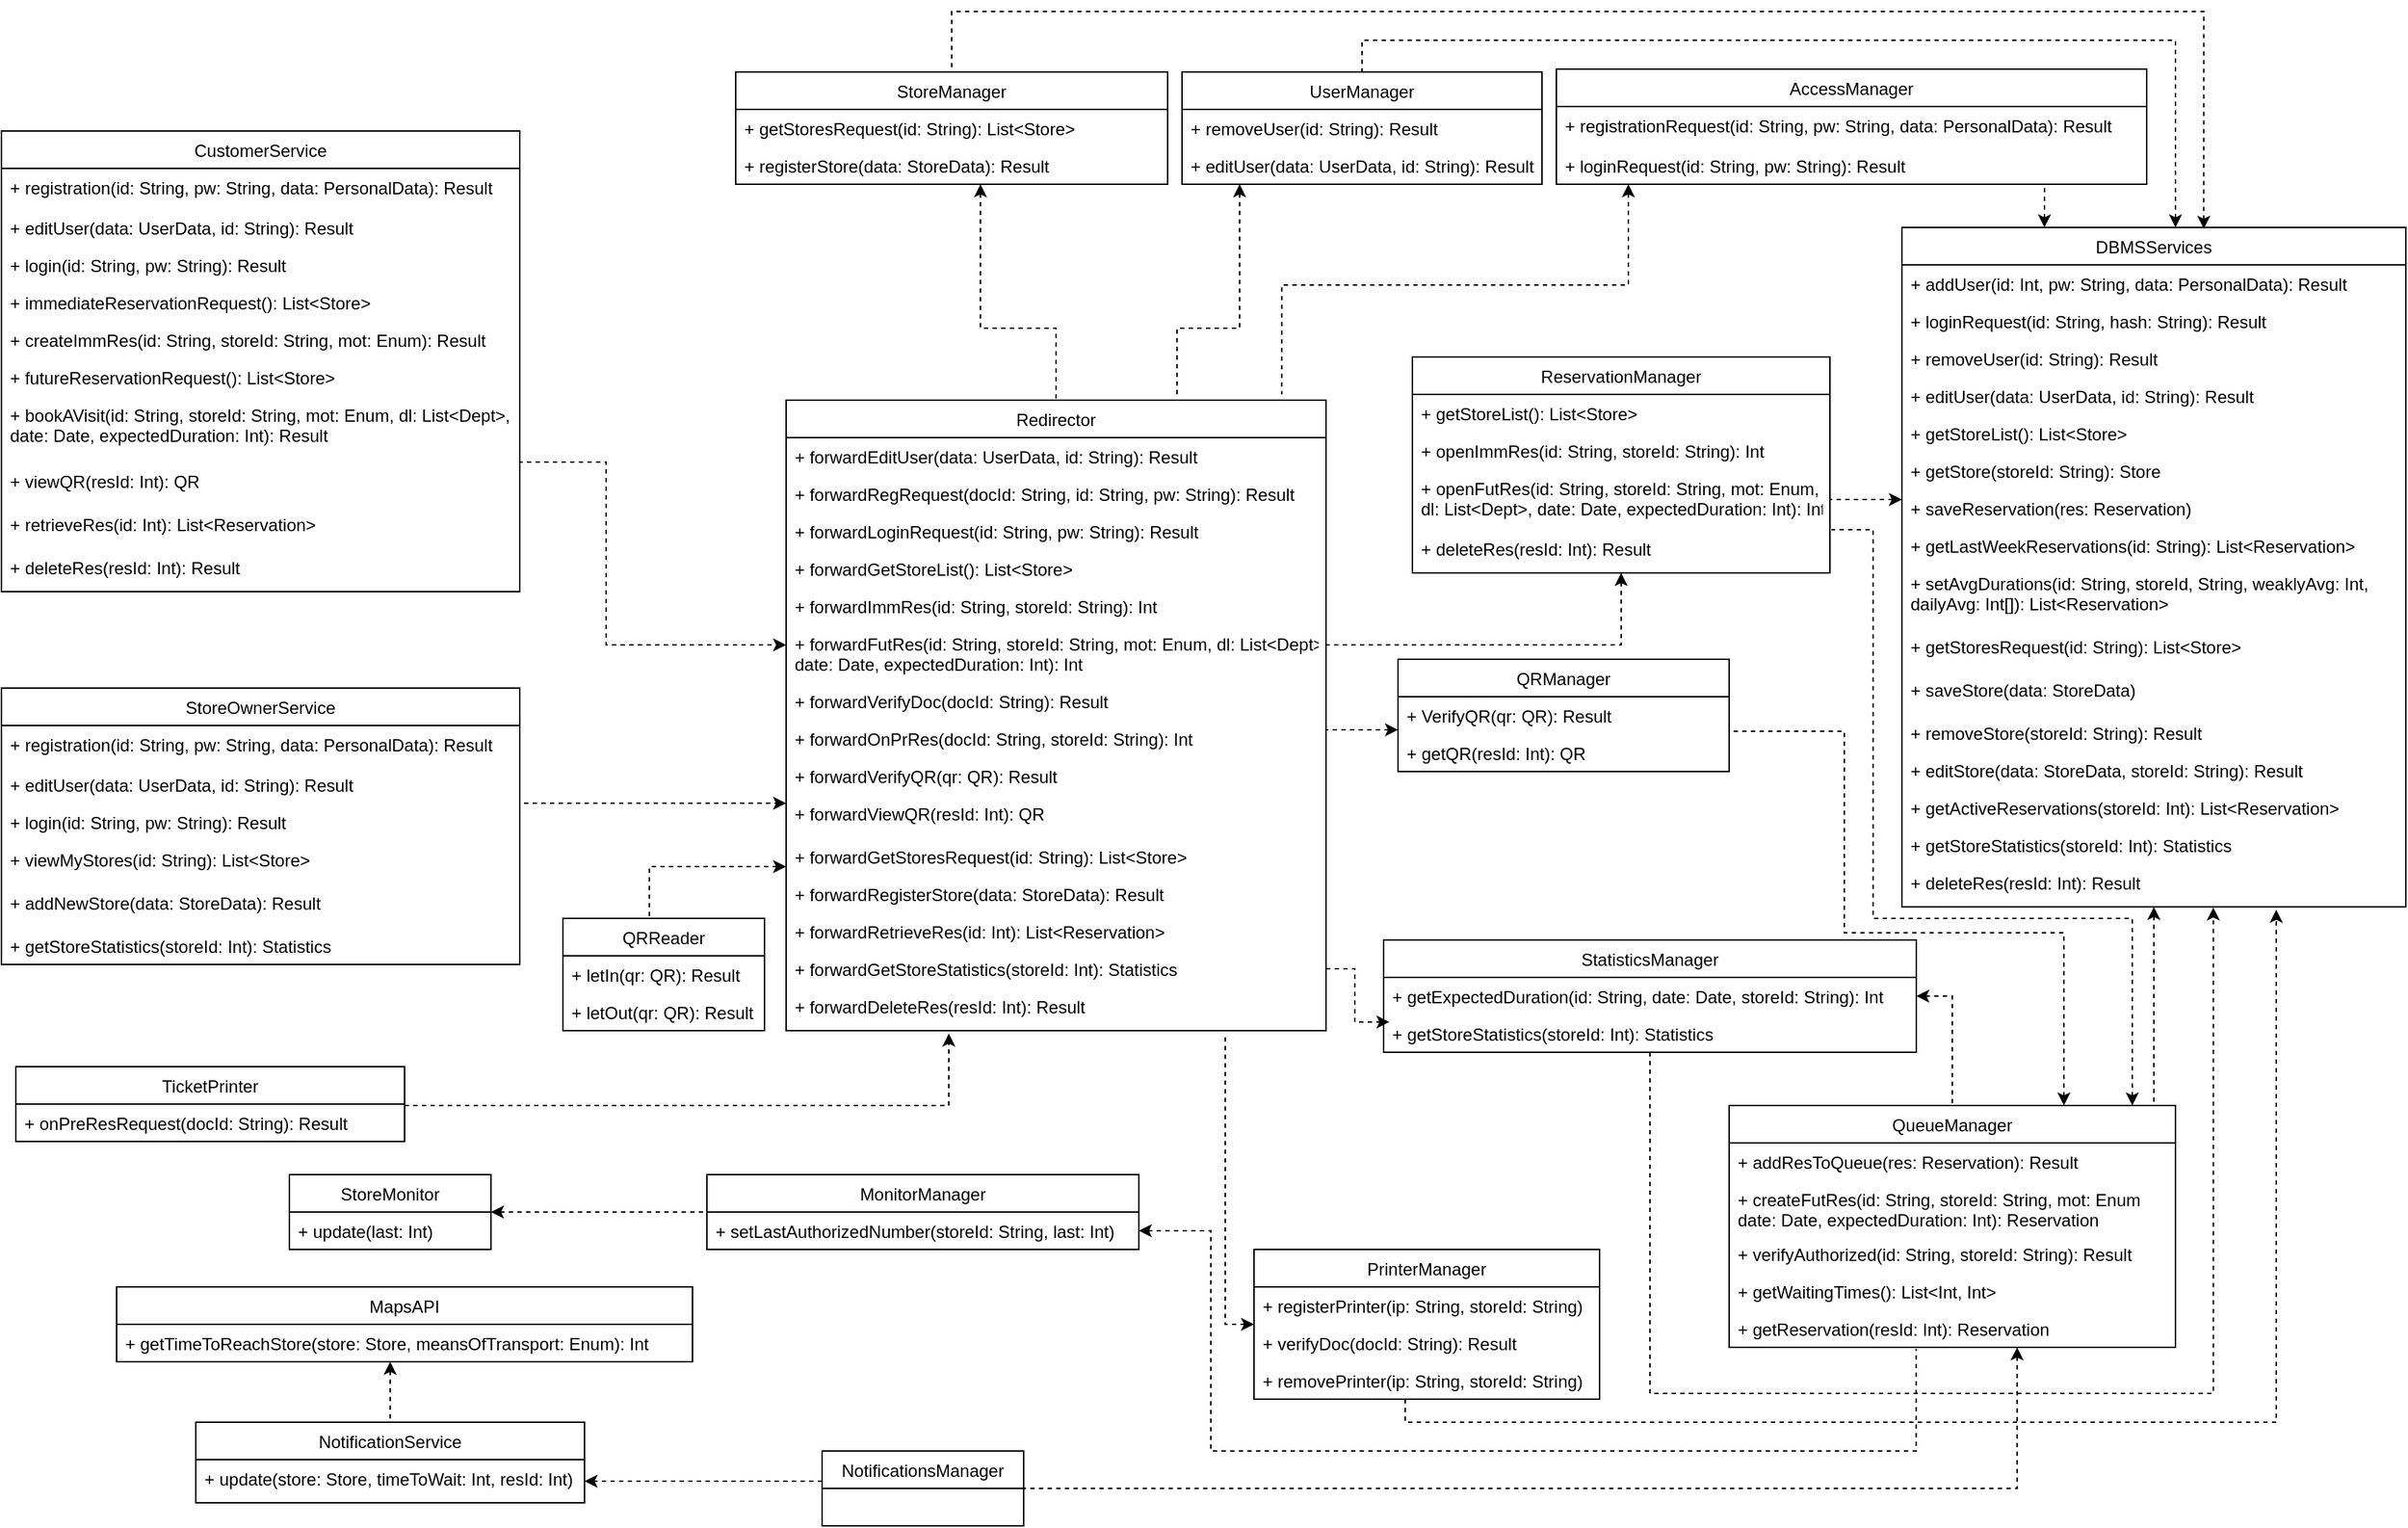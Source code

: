 <mxfile version="13.9.9" type="device"><diagram id="jmBErlQyBtcOZ00mmP0L" name="Page-1"><mxGraphModel dx="2222" dy="1262" grid="1" gridSize="10" guides="1" tooltips="0" connect="1" arrows="1" fold="1" page="0" pageScale="1" pageWidth="827" pageHeight="1169" math="0" shadow="0"><root><mxCell id="0"/><mxCell id="1" parent="0"/><mxCell id="Y27HgepDsVL-NkJx5lOK-87" style="edgeStyle=orthogonalEdgeStyle;rounded=0;orthogonalLoop=1;jettySize=auto;html=1;entryX=0.5;entryY=0;entryDx=0;entryDy=0;startArrow=classic;startFill=1;endArrow=none;endFill=0;dashed=1;" parent="1" source="CYR7RBJCTo5blNjhgCVV-2" target="CYR7RBJCTo5blNjhgCVV-14" edge="1"><mxGeometry relative="1" as="geometry"><Array as="points"><mxPoint x="-250" y="464"/></Array></mxGeometry></mxCell><mxCell id="kvRAIMTtSxqfMClaLQQf-8" style="edgeStyle=orthogonalEdgeStyle;rounded=0;orthogonalLoop=1;jettySize=auto;html=1;entryX=0.011;entryY=0.192;entryDx=0;entryDy=0;entryPerimeter=0;dashed=1;startArrow=none;startFill=0;endArrow=classic;endFill=1;exitX=1;exitY=0.5;exitDx=0;exitDy=0;" parent="1" source="Y27HgepDsVL-NkJx5lOK-25" target="CYR7RBJCTo5blNjhgCVV-37" edge="1"><mxGeometry relative="1" as="geometry"/></mxCell><mxCell id="CYR7RBJCTo5blNjhgCVV-2" value="Redirector" style="swimlane;fontStyle=0;childLayout=stackLayout;horizontal=1;startSize=26;fillColor=none;horizontalStack=0;resizeParent=1;resizeParentMax=0;resizeLast=0;collapsible=1;marginBottom=0;" parent="1" vertex="1"><mxGeometry x="-155" y="140" width="375" height="438" as="geometry"/></mxCell><mxCell id="kvRAIMTtSxqfMClaLQQf-10" value="+ forwardEditUser(data: UserData, id: String): Result" style="text;strokeColor=none;fillColor=none;align=left;verticalAlign=top;spacingLeft=4;spacingRight=4;overflow=hidden;rotatable=0;points=[[0,0.5],[1,0.5]];portConstraint=eastwest;" parent="CYR7RBJCTo5blNjhgCVV-2" vertex="1"><mxGeometry y="26" width="375" height="26" as="geometry"/></mxCell><mxCell id="CYR7RBJCTo5blNjhgCVV-3" value="+ forwardRegRequest(docId: String, id: String, pw: String): Result" style="text;strokeColor=none;fillColor=none;align=left;verticalAlign=top;spacingLeft=4;spacingRight=4;overflow=hidden;rotatable=0;points=[[0,0.5],[1,0.5]];portConstraint=eastwest;" parent="CYR7RBJCTo5blNjhgCVV-2" vertex="1"><mxGeometry y="52" width="375" height="26" as="geometry"/></mxCell><mxCell id="CYR7RBJCTo5blNjhgCVV-4" value="+ forwardLoginRequest(id: String, pw: String): Result" style="text;strokeColor=none;fillColor=none;align=left;verticalAlign=top;spacingLeft=4;spacingRight=4;overflow=hidden;rotatable=0;points=[[0,0.5],[1,0.5]];portConstraint=eastwest;" parent="CYR7RBJCTo5blNjhgCVV-2" vertex="1"><mxGeometry y="78" width="375" height="26" as="geometry"/></mxCell><mxCell id="CYR7RBJCTo5blNjhgCVV-5" value="+ forwardGetStoreList(): List&lt;Store&gt;" style="text;strokeColor=none;fillColor=none;align=left;verticalAlign=top;spacingLeft=4;spacingRight=4;overflow=hidden;rotatable=0;points=[[0,0.5],[1,0.5]];portConstraint=eastwest;" parent="CYR7RBJCTo5blNjhgCVV-2" vertex="1"><mxGeometry y="104" width="375" height="26" as="geometry"/></mxCell><mxCell id="CYR7RBJCTo5blNjhgCVV-72" value="+ forwardImmRes(id: String, storeId: String): Int" style="text;strokeColor=none;fillColor=none;align=left;verticalAlign=top;spacingLeft=4;spacingRight=4;overflow=hidden;rotatable=0;points=[[0,0.5],[1,0.5]];portConstraint=eastwest;" parent="CYR7RBJCTo5blNjhgCVV-2" vertex="1"><mxGeometry y="130" width="375" height="26" as="geometry"/></mxCell><mxCell id="CYR7RBJCTo5blNjhgCVV-73" value="+ forwardFutRes(id: String, storeId: String, mot: Enum, dl: List&lt;Dept&gt;,&#10;date: Date, expectedDuration: Int): Int" style="text;strokeColor=none;fillColor=none;align=left;verticalAlign=top;spacingLeft=4;spacingRight=4;overflow=hidden;rotatable=0;points=[[0,0.5],[1,0.5]];portConstraint=eastwest;" parent="CYR7RBJCTo5blNjhgCVV-2" vertex="1"><mxGeometry y="156" width="375" height="40" as="geometry"/></mxCell><mxCell id="CYR7RBJCTo5blNjhgCVV-74" value="+ forwardVerifyDoc(docId: String): Result" style="text;strokeColor=none;fillColor=none;align=left;verticalAlign=top;spacingLeft=4;spacingRight=4;overflow=hidden;rotatable=0;points=[[0,0.5],[1,0.5]];portConstraint=eastwest;" parent="CYR7RBJCTo5blNjhgCVV-2" vertex="1"><mxGeometry y="196" width="375" height="26" as="geometry"/></mxCell><mxCell id="CYR7RBJCTo5blNjhgCVV-81" value="+ forwardOnPrRes(docId: String, storeId: String): Int" style="text;strokeColor=none;fillColor=none;align=left;verticalAlign=top;spacingLeft=4;spacingRight=4;overflow=hidden;rotatable=0;points=[[0,0.5],[1,0.5]];portConstraint=eastwest;" parent="CYR7RBJCTo5blNjhgCVV-2" vertex="1"><mxGeometry y="222" width="375" height="26" as="geometry"/></mxCell><mxCell id="CYR7RBJCTo5blNjhgCVV-80" value="+ forwardVerifyQR(qr: QR): Result" style="text;strokeColor=none;fillColor=none;align=left;verticalAlign=top;spacingLeft=4;spacingRight=4;overflow=hidden;rotatable=0;points=[[0,0.5],[1,0.5]];portConstraint=eastwest;" parent="CYR7RBJCTo5blNjhgCVV-2" vertex="1"><mxGeometry y="248" width="375" height="26" as="geometry"/></mxCell><mxCell id="Y27HgepDsVL-NkJx5lOK-13" value="+ forwardViewQR(resId: Int): QR" style="text;strokeColor=none;fillColor=none;align=left;verticalAlign=top;spacingLeft=4;spacingRight=4;overflow=hidden;rotatable=0;points=[[0,0.5],[1,0.5]];portConstraint=eastwest;" parent="CYR7RBJCTo5blNjhgCVV-2" vertex="1"><mxGeometry y="274" width="375" height="30" as="geometry"/></mxCell><mxCell id="CYR7RBJCTo5blNjhgCVV-79" value="+ forwardGetStoresRequest(id: String): List&lt;Store&gt;" style="text;strokeColor=none;fillColor=none;align=left;verticalAlign=top;spacingLeft=4;spacingRight=4;overflow=hidden;rotatable=0;points=[[0,0.5],[1,0.5]];portConstraint=eastwest;" parent="CYR7RBJCTo5blNjhgCVV-2" vertex="1"><mxGeometry y="304" width="375" height="26" as="geometry"/></mxCell><mxCell id="CYR7RBJCTo5blNjhgCVV-78" value="+ forwardRegisterStore(data: StoreData): Result" style="text;strokeColor=none;fillColor=none;align=left;verticalAlign=top;spacingLeft=4;spacingRight=4;overflow=hidden;rotatable=0;points=[[0,0.5],[1,0.5]];portConstraint=eastwest;" parent="CYR7RBJCTo5blNjhgCVV-2" vertex="1"><mxGeometry y="330" width="375" height="26" as="geometry"/></mxCell><mxCell id="CYR7RBJCTo5blNjhgCVV-76" value="+ forwardRetrieveRes(id: Int): List&lt;Reservation&gt;" style="text;strokeColor=none;fillColor=none;align=left;verticalAlign=top;spacingLeft=4;spacingRight=4;overflow=hidden;rotatable=0;points=[[0,0.5],[1,0.5]];portConstraint=eastwest;" parent="CYR7RBJCTo5blNjhgCVV-2" vertex="1"><mxGeometry y="356" width="375" height="26" as="geometry"/></mxCell><mxCell id="Y27HgepDsVL-NkJx5lOK-25" value="+ forwardGetStoreStatistics(storeId: Int): Statistics" style="text;strokeColor=none;fillColor=none;align=left;verticalAlign=top;spacingLeft=4;spacingRight=4;overflow=hidden;rotatable=0;points=[[0,0.5],[1,0.5]];portConstraint=eastwest;" parent="CYR7RBJCTo5blNjhgCVV-2" vertex="1"><mxGeometry y="382" width="375" height="26" as="geometry"/></mxCell><mxCell id="kvRAIMTtSxqfMClaLQQf-12" value="+ forwardDeleteRes(resId: Int): Result" style="text;strokeColor=none;fillColor=none;align=left;verticalAlign=top;spacingLeft=4;spacingRight=4;overflow=hidden;rotatable=0;points=[[0,0.5],[1,0.5]];portConstraint=eastwest;" parent="CYR7RBJCTo5blNjhgCVV-2" vertex="1"><mxGeometry y="408" width="375" height="30" as="geometry"/></mxCell><mxCell id="CYR7RBJCTo5blNjhgCVV-71" style="edgeStyle=orthogonalEdgeStyle;rounded=0;orthogonalLoop=1;jettySize=auto;html=1;dashed=1;" parent="1" edge="1"><mxGeometry relative="1" as="geometry"><mxPoint x="-340" y="423" as="sourcePoint"/><mxPoint x="-155" y="420" as="targetPoint"/><Array as="points"><mxPoint x="-340" y="420"/><mxPoint x="-155" y="420"/></Array></mxGeometry></mxCell><mxCell id="CYR7RBJCTo5blNjhgCVV-14" value="QRReader" style="swimlane;fontStyle=0;childLayout=stackLayout;horizontal=1;startSize=26;fillColor=none;horizontalStack=0;resizeParent=1;resizeParentMax=0;resizeLast=0;collapsible=1;marginBottom=0;" parent="1" vertex="1"><mxGeometry x="-310" y="500" width="140" height="78" as="geometry"/></mxCell><mxCell id="CYR7RBJCTo5blNjhgCVV-15" value="+ letIn(qr: QR): Result" style="text;strokeColor=none;fillColor=none;align=left;verticalAlign=top;spacingLeft=4;spacingRight=4;overflow=hidden;rotatable=0;points=[[0,0.5],[1,0.5]];portConstraint=eastwest;" parent="CYR7RBJCTo5blNjhgCVV-14" vertex="1"><mxGeometry y="26" width="140" height="26" as="geometry"/></mxCell><mxCell id="CYR7RBJCTo5blNjhgCVV-111" value="+ letOut(qr: QR): Result" style="text;strokeColor=none;fillColor=none;align=left;verticalAlign=top;spacingLeft=4;spacingRight=4;overflow=hidden;rotatable=0;points=[[0,0.5],[1,0.5]];portConstraint=eastwest;" parent="CYR7RBJCTo5blNjhgCVV-14" vertex="1"><mxGeometry y="52" width="140" height="26" as="geometry"/></mxCell><mxCell id="CYR7RBJCTo5blNjhgCVV-18" value="TicketPrinter" style="swimlane;fontStyle=0;childLayout=stackLayout;horizontal=1;startSize=26;fillColor=none;horizontalStack=0;resizeParent=1;resizeParentMax=0;resizeLast=0;collapsible=1;marginBottom=0;" parent="1" vertex="1"><mxGeometry x="-690" y="603" width="270" height="52" as="geometry"/></mxCell><mxCell id="CYR7RBJCTo5blNjhgCVV-19" value="+ onPreResRequest(docId: String): Result" style="text;strokeColor=none;fillColor=none;align=left;verticalAlign=top;spacingLeft=4;spacingRight=4;overflow=hidden;rotatable=0;points=[[0,0.5],[1,0.5]];portConstraint=eastwest;" parent="CYR7RBJCTo5blNjhgCVV-18" vertex="1"><mxGeometry y="26" width="270" height="26" as="geometry"/></mxCell><mxCell id="CYR7RBJCTo5blNjhgCVV-22" value="StoreMonitor" style="swimlane;fontStyle=0;childLayout=stackLayout;horizontal=1;startSize=26;fillColor=none;horizontalStack=0;resizeParent=1;resizeParentMax=0;resizeLast=0;collapsible=1;marginBottom=0;" parent="1" vertex="1"><mxGeometry x="-500" y="678" width="140" height="52" as="geometry"/></mxCell><mxCell id="Y27HgepDsVL-NkJx5lOK-2" value="+ update(last: Int)" style="text;strokeColor=none;fillColor=none;align=left;verticalAlign=top;spacingLeft=4;spacingRight=4;overflow=hidden;rotatable=0;points=[[0,0.5],[1,0.5]];portConstraint=eastwest;" parent="CYR7RBJCTo5blNjhgCVV-22" vertex="1"><mxGeometry y="26" width="140" height="26" as="geometry"/></mxCell><mxCell id="CYR7RBJCTo5blNjhgCVV-123" style="edgeStyle=orthogonalEdgeStyle;rounded=0;orthogonalLoop=1;jettySize=auto;html=1;entryX=0.5;entryY=0;entryDx=0;entryDy=0;startArrow=classic;startFill=1;endArrow=none;endFill=0;dashed=1;" parent="1" source="CYR7RBJCTo5blNjhgCVV-27" target="CYR7RBJCTo5blNjhgCVV-2" edge="1"><mxGeometry relative="1" as="geometry"><Array as="points"><mxPoint x="-20" y="90"/><mxPoint x="33" y="90"/></Array></mxGeometry></mxCell><mxCell id="CYR7RBJCTo5blNjhgCVV-27" value="StoreManager" style="swimlane;fontStyle=0;childLayout=stackLayout;horizontal=1;startSize=26;fillColor=none;horizontalStack=0;resizeParent=1;resizeParentMax=0;resizeLast=0;collapsible=1;marginBottom=0;" parent="1" vertex="1"><mxGeometry x="-190" y="-88" width="300" height="78" as="geometry"/></mxCell><mxCell id="CYR7RBJCTo5blNjhgCVV-28" value="+ getStoresRequest(id: String): List&lt;Store&gt;" style="text;strokeColor=none;fillColor=none;align=left;verticalAlign=top;spacingLeft=4;spacingRight=4;overflow=hidden;rotatable=0;points=[[0,0.5],[1,0.5]];portConstraint=eastwest;" parent="CYR7RBJCTo5blNjhgCVV-27" vertex="1"><mxGeometry y="26" width="300" height="26" as="geometry"/></mxCell><mxCell id="CYR7RBJCTo5blNjhgCVV-29" value="+ registerStore(data: StoreData): Result" style="text;strokeColor=none;fillColor=none;align=left;verticalAlign=top;spacingLeft=4;spacingRight=4;overflow=hidden;rotatable=0;points=[[0,0.5],[1,0.5]];portConstraint=eastwest;" parent="CYR7RBJCTo5blNjhgCVV-27" vertex="1"><mxGeometry y="52" width="300" height="26" as="geometry"/></mxCell><mxCell id="CYR7RBJCTo5blNjhgCVV-124" style="edgeStyle=orthogonalEdgeStyle;rounded=0;orthogonalLoop=1;jettySize=auto;html=1;startArrow=classic;startFill=1;endArrow=none;endFill=0;dashed=1;" parent="1" source="CYR7RBJCTo5blNjhgCVV-31" edge="1"><mxGeometry relative="1" as="geometry"><mxPoint x="220" y="310" as="targetPoint"/><Array as="points"><mxPoint x="260" y="310"/><mxPoint x="220" y="310"/></Array></mxGeometry></mxCell><mxCell id="CYR7RBJCTo5blNjhgCVV-31" value="ReservationManager" style="swimlane;fontStyle=0;childLayout=stackLayout;horizontal=1;startSize=26;fillColor=none;horizontalStack=0;resizeParent=1;resizeParentMax=0;resizeLast=0;collapsible=1;marginBottom=0;" parent="1" vertex="1"><mxGeometry x="280" y="110" width="290" height="150" as="geometry"/></mxCell><mxCell id="CYR7RBJCTo5blNjhgCVV-32" value="+ getStoreList(): List&lt;Store&gt;" style="text;strokeColor=none;fillColor=none;align=left;verticalAlign=top;spacingLeft=4;spacingRight=4;overflow=hidden;rotatable=0;points=[[0,0.5],[1,0.5]];portConstraint=eastwest;" parent="CYR7RBJCTo5blNjhgCVV-31" vertex="1"><mxGeometry y="26" width="290" height="26" as="geometry"/></mxCell><mxCell id="CYR7RBJCTo5blNjhgCVV-33" value="+ openImmRes(id: String, storeId: String): Int" style="text;strokeColor=none;fillColor=none;align=left;verticalAlign=top;spacingLeft=4;spacingRight=4;overflow=hidden;rotatable=0;points=[[0,0.5],[1,0.5]];portConstraint=eastwest;" parent="CYR7RBJCTo5blNjhgCVV-31" vertex="1"><mxGeometry y="52" width="290" height="26" as="geometry"/></mxCell><mxCell id="CYR7RBJCTo5blNjhgCVV-34" value="+ openFutRes(id: String, storeId: String, mot: Enum,&#10;dl: List&lt;Dept&gt;, date: Date, expectedDuration: Int): Int" style="text;strokeColor=none;fillColor=none;align=left;verticalAlign=top;spacingLeft=4;spacingRight=4;overflow=hidden;rotatable=0;points=[[0,0.5],[1,0.5]];portConstraint=eastwest;" parent="CYR7RBJCTo5blNjhgCVV-31" vertex="1"><mxGeometry y="78" width="290" height="42" as="geometry"/></mxCell><mxCell id="kvRAIMTtSxqfMClaLQQf-13" value="+ deleteRes(resId: Int): Result" style="text;strokeColor=none;fillColor=none;align=left;verticalAlign=top;spacingLeft=4;spacingRight=4;overflow=hidden;rotatable=0;points=[[0,0.5],[1,0.5]];portConstraint=eastwest;" parent="CYR7RBJCTo5blNjhgCVV-31" vertex="1"><mxGeometry y="120" width="290" height="30" as="geometry"/></mxCell><mxCell id="CYR7RBJCTo5blNjhgCVV-137" style="edgeStyle=orthogonalEdgeStyle;rounded=0;orthogonalLoop=1;jettySize=auto;html=1;entryX=0.5;entryY=0;entryDx=0;entryDy=0;startArrow=classic;startFill=1;endArrow=none;endFill=0;dashed=1;" parent="1" source="CYR7RBJCTo5blNjhgCVV-35" target="CYR7RBJCTo5blNjhgCVV-39" edge="1"><mxGeometry relative="1" as="geometry"><Array as="points"><mxPoint x="655" y="554"/></Array></mxGeometry></mxCell><mxCell id="kvRAIMTtSxqfMClaLQQf-15" style="edgeStyle=orthogonalEdgeStyle;rounded=0;orthogonalLoop=1;jettySize=auto;html=1;entryX=0.618;entryY=1.014;entryDx=0;entryDy=0;entryPerimeter=0;dashed=1;startArrow=none;startFill=0;endArrow=classic;endFill=1;" parent="1" source="CYR7RBJCTo5blNjhgCVV-35" target="kvRAIMTtSxqfMClaLQQf-14" edge="1"><mxGeometry relative="1" as="geometry"><Array as="points"><mxPoint x="445" y="830"/><mxPoint x="836" y="830"/></Array></mxGeometry></mxCell><mxCell id="CYR7RBJCTo5blNjhgCVV-35" value="StatisticsManager" style="swimlane;fontStyle=0;childLayout=stackLayout;horizontal=1;startSize=26;fillColor=none;horizontalStack=0;resizeParent=1;resizeParentMax=0;resizeLast=0;collapsible=1;marginBottom=0;" parent="1" vertex="1"><mxGeometry x="260" y="515" width="370" height="78" as="geometry"/></mxCell><mxCell id="CYR7RBJCTo5blNjhgCVV-36" value="+ getExpectedDuration(id: String, date: Date, storeId: String): Int" style="text;strokeColor=none;fillColor=none;align=left;verticalAlign=top;spacingLeft=4;spacingRight=4;overflow=hidden;rotatable=0;points=[[0,0.5],[1,0.5]];portConstraint=eastwest;" parent="CYR7RBJCTo5blNjhgCVV-35" vertex="1"><mxGeometry y="26" width="370" height="26" as="geometry"/></mxCell><mxCell id="CYR7RBJCTo5blNjhgCVV-37" value="+ getStoreStatistics(storeId: Int): Statistics" style="text;strokeColor=none;fillColor=none;align=left;verticalAlign=top;spacingLeft=4;spacingRight=4;overflow=hidden;rotatable=0;points=[[0,0.5],[1,0.5]];portConstraint=eastwest;" parent="CYR7RBJCTo5blNjhgCVV-35" vertex="1"><mxGeometry y="52" width="370" height="26" as="geometry"/></mxCell><mxCell id="CYR7RBJCTo5blNjhgCVV-135" style="edgeStyle=orthogonalEdgeStyle;rounded=0;orthogonalLoop=1;jettySize=auto;html=1;startArrow=classic;startFill=1;endArrow=none;endFill=0;dashed=1;" parent="1" source="CYR7RBJCTo5blNjhgCVV-39" edge="1"><mxGeometry relative="1" as="geometry"><Array as="points"><mxPoint x="780" y="500"/><mxPoint x="600" y="500"/><mxPoint x="600" y="230"/></Array><mxPoint x="571" y="230" as="targetPoint"/></mxGeometry></mxCell><mxCell id="CYR7RBJCTo5blNjhgCVV-136" style="edgeStyle=orthogonalEdgeStyle;rounded=0;orthogonalLoop=1;jettySize=auto;html=1;entryX=1;entryY=0.5;entryDx=0;entryDy=0;startArrow=classic;startFill=1;endArrow=none;endFill=0;exitX=0.75;exitY=0;exitDx=0;exitDy=0;dashed=1;" parent="1" source="CYR7RBJCTo5blNjhgCVV-39" target="CYR7RBJCTo5blNjhgCVV-57" edge="1"><mxGeometry relative="1" as="geometry"><Array as="points"><mxPoint x="733" y="510"/><mxPoint x="580" y="510"/><mxPoint x="580" y="370"/><mxPoint x="500" y="370"/></Array></mxGeometry></mxCell><mxCell id="Y27HgepDsVL-NkJx5lOK-3" style="edgeStyle=orthogonalEdgeStyle;rounded=0;orthogonalLoop=1;jettySize=auto;html=1;startArrow=classic;startFill=1;endArrow=none;endFill=0;entryX=1;entryY=0.5;entryDx=0;entryDy=0;dashed=1;" parent="1" source="CYR7RBJCTo5blNjhgCVV-39" target="CYR7RBJCTo5blNjhgCVV-43" edge="1"><mxGeometry relative="1" as="geometry"><mxPoint x="15" y="812" as="targetPoint"/><Array as="points"><mxPoint x="700" y="896"/></Array></mxGeometry></mxCell><mxCell id="tagyJ8WfQsW6rDUkR9Oy-2" style="edgeStyle=orthogonalEdgeStyle;rounded=0;orthogonalLoop=1;jettySize=auto;html=1;entryX=1;entryY=0.5;entryDx=0;entryDy=0;dashed=1;" parent="1" source="CYR7RBJCTo5blNjhgCVV-43" target="Y27HgepDsVL-NkJx5lOK-47" edge="1"><mxGeometry relative="1" as="geometry"><Array as="points"><mxPoint x="-170" y="891"/><mxPoint x="-170" y="891"/></Array></mxGeometry></mxCell><mxCell id="CYR7RBJCTo5blNjhgCVV-43" value="NotificationsManager" style="swimlane;fontStyle=0;childLayout=stackLayout;horizontal=1;startSize=26;fillColor=none;horizontalStack=0;resizeParent=1;resizeParentMax=0;resizeLast=0;collapsible=1;marginBottom=0;" parent="1" vertex="1"><mxGeometry x="-130" y="870" width="140" height="52" as="geometry"/></mxCell><mxCell id="CYR7RBJCTo5blNjhgCVV-128" style="edgeStyle=orthogonalEdgeStyle;rounded=0;orthogonalLoop=1;jettySize=auto;html=1;startArrow=classic;startFill=1;endArrow=none;endFill=0;dashed=1;" parent="1" source="CYR7RBJCTo5blNjhgCVV-47" edge="1"><mxGeometry relative="1" as="geometry"><mxPoint x="150" y="580" as="targetPoint"/></mxGeometry></mxCell><mxCell id="CYR7RBJCTo5blNjhgCVV-148" style="edgeStyle=orthogonalEdgeStyle;rounded=0;orthogonalLoop=1;jettySize=auto;html=1;startArrow=classic;startFill=1;endArrow=none;endFill=0;exitX=1;exitY=0.5;exitDx=0;exitDy=0;entryX=0.419;entryY=1.038;entryDx=0;entryDy=0;entryPerimeter=0;dashed=1;" parent="1" source="CYR7RBJCTo5blNjhgCVV-52" target="Y27HgepDsVL-NkJx5lOK-20" edge="1"><mxGeometry relative="1" as="geometry"><Array as="points"><mxPoint x="140" y="717"/><mxPoint x="140" y="870"/><mxPoint x="630" y="870"/></Array><mxPoint x="120" y="805" as="sourcePoint"/><mxPoint x="796" y="640" as="targetPoint"/></mxGeometry></mxCell><mxCell id="CYR7RBJCTo5blNjhgCVV-149" style="edgeStyle=orthogonalEdgeStyle;rounded=0;orthogonalLoop=1;jettySize=auto;html=1;startArrow=none;startFill=0;endArrow=classic;endFill=1;dashed=1;" parent="1" source="CYR7RBJCTo5blNjhgCVV-47" edge="1"><mxGeometry relative="1" as="geometry"><Array as="points"><mxPoint x="275" y="850"/><mxPoint x="880" y="850"/><mxPoint x="880" y="494"/></Array><mxPoint x="880" y="494" as="targetPoint"/></mxGeometry></mxCell><mxCell id="CYR7RBJCTo5blNjhgCVV-47" value="PrinterManager" style="swimlane;fontStyle=0;childLayout=stackLayout;horizontal=1;startSize=26;fillColor=none;horizontalStack=0;resizeParent=1;resizeParentMax=0;resizeLast=0;collapsible=1;marginBottom=0;" parent="1" vertex="1"><mxGeometry x="170" y="730" width="240" height="104" as="geometry"/></mxCell><mxCell id="CYR7RBJCTo5blNjhgCVV-49" value="+ registerPrinter(ip: String, storeId: String)" style="text;strokeColor=none;fillColor=none;align=left;verticalAlign=top;spacingLeft=4;spacingRight=4;overflow=hidden;rotatable=0;points=[[0,0.5],[1,0.5]];portConstraint=eastwest;" parent="CYR7RBJCTo5blNjhgCVV-47" vertex="1"><mxGeometry y="26" width="240" height="26" as="geometry"/></mxCell><mxCell id="CYR7RBJCTo5blNjhgCVV-48" value="+ verifyDoc(docId: String): Result" style="text;strokeColor=none;fillColor=none;align=left;verticalAlign=top;spacingLeft=4;spacingRight=4;overflow=hidden;rotatable=0;points=[[0,0.5],[1,0.5]];portConstraint=eastwest;" parent="CYR7RBJCTo5blNjhgCVV-47" vertex="1"><mxGeometry y="52" width="240" height="26" as="geometry"/></mxCell><mxCell id="CYR7RBJCTo5blNjhgCVV-50" value="+ removePrinter(ip: String, storeId: String)" style="text;strokeColor=none;fillColor=none;align=left;verticalAlign=top;spacingLeft=4;spacingRight=4;overflow=hidden;rotatable=0;points=[[0,0.5],[1,0.5]];portConstraint=eastwest;" parent="CYR7RBJCTo5blNjhgCVV-47" vertex="1"><mxGeometry y="78" width="240" height="26" as="geometry"/></mxCell><mxCell id="CYR7RBJCTo5blNjhgCVV-51" value="MonitorManager" style="swimlane;fontStyle=0;childLayout=stackLayout;horizontal=1;startSize=26;fillColor=none;horizontalStack=0;resizeParent=1;resizeParentMax=0;resizeLast=0;collapsible=1;marginBottom=0;" parent="1" vertex="1"><mxGeometry x="-210" y="678" width="300" height="52" as="geometry"/></mxCell><mxCell id="CYR7RBJCTo5blNjhgCVV-52" value="+ setLastAuthorizedNumber(storeId: String, last: Int)" style="text;strokeColor=none;fillColor=none;align=left;verticalAlign=top;spacingLeft=4;spacingRight=4;overflow=hidden;rotatable=0;points=[[0,0.5],[1,0.5]];portConstraint=eastwest;" parent="CYR7RBJCTo5blNjhgCVV-51" vertex="1"><mxGeometry y="26" width="300" height="26" as="geometry"/></mxCell><mxCell id="CYR7RBJCTo5blNjhgCVV-125" style="edgeStyle=orthogonalEdgeStyle;rounded=0;orthogonalLoop=1;jettySize=auto;html=1;startArrow=classic;startFill=1;endArrow=none;endFill=0;dashed=1;" parent="1" source="CYR7RBJCTo5blNjhgCVV-55" edge="1"><mxGeometry relative="1" as="geometry"><mxPoint x="220" y="369" as="targetPoint"/><Array as="points"><mxPoint x="220" y="369"/></Array></mxGeometry></mxCell><mxCell id="CYR7RBJCTo5blNjhgCVV-55" value="QRManager" style="swimlane;fontStyle=0;childLayout=stackLayout;horizontal=1;startSize=26;fillColor=none;horizontalStack=0;resizeParent=1;resizeParentMax=0;resizeLast=0;collapsible=1;marginBottom=0;" parent="1" vertex="1"><mxGeometry x="270" y="320" width="230" height="78" as="geometry"/></mxCell><mxCell id="CYR7RBJCTo5blNjhgCVV-56" value="+ VerifyQR(qr: QR): Result" style="text;strokeColor=none;fillColor=none;align=left;verticalAlign=top;spacingLeft=4;spacingRight=4;overflow=hidden;rotatable=0;points=[[0,0.5],[1,0.5]];portConstraint=eastwest;" parent="CYR7RBJCTo5blNjhgCVV-55" vertex="1"><mxGeometry y="26" width="230" height="26" as="geometry"/></mxCell><mxCell id="CYR7RBJCTo5blNjhgCVV-57" value="+ getQR(resId: Int): QR" style="text;strokeColor=none;fillColor=none;align=left;verticalAlign=top;spacingLeft=4;spacingRight=4;overflow=hidden;rotatable=0;points=[[0,0.5],[1,0.5]];portConstraint=eastwest;" parent="CYR7RBJCTo5blNjhgCVV-55" vertex="1"><mxGeometry y="52" width="230" height="26" as="geometry"/></mxCell><mxCell id="CYR7RBJCTo5blNjhgCVV-140" style="edgeStyle=orthogonalEdgeStyle;rounded=0;orthogonalLoop=1;jettySize=auto;html=1;entryX=0.5;entryY=0;entryDx=0;entryDy=0;startArrow=classic;startFill=1;endArrow=none;endFill=0;dashed=1;" parent="1" source="CYR7RBJCTo5blNjhgCVV-59" target="CYR7RBJCTo5blNjhgCVV-67" edge="1"><mxGeometry relative="1" as="geometry"><Array as="points"><mxPoint x="810" y="-110"/><mxPoint x="245" y="-110"/></Array></mxGeometry></mxCell><mxCell id="CYR7RBJCTo5blNjhgCVV-142" style="edgeStyle=orthogonalEdgeStyle;rounded=0;orthogonalLoop=1;jettySize=auto;html=1;startArrow=classic;startFill=1;endArrow=none;endFill=0;exitX=0.599;exitY=0.002;exitDx=0;exitDy=0;exitPerimeter=0;dashed=1;entryX=0.5;entryY=0;entryDx=0;entryDy=0;" parent="1" source="CYR7RBJCTo5blNjhgCVV-59" target="CYR7RBJCTo5blNjhgCVV-27" edge="1"><mxGeometry relative="1" as="geometry"><Array as="points"><mxPoint x="830" y="-130"/><mxPoint x="-40" y="-130"/></Array><mxPoint x="-20" y="-40" as="targetPoint"/></mxGeometry></mxCell><mxCell id="CYR7RBJCTo5blNjhgCVV-144" style="edgeStyle=orthogonalEdgeStyle;rounded=0;orthogonalLoop=1;jettySize=auto;html=1;entryX=0.75;entryY=0;entryDx=0;entryDy=0;startArrow=classic;startFill=1;endArrow=none;endFill=0;dashed=1;" parent="1" source="CYR7RBJCTo5blNjhgCVV-59" target="CYR7RBJCTo5blNjhgCVV-39" edge="1"><mxGeometry relative="1" as="geometry"><Array as="points"><mxPoint x="795" y="630"/></Array></mxGeometry></mxCell><mxCell id="kvRAIMTtSxqfMClaLQQf-4" style="edgeStyle=orthogonalEdgeStyle;rounded=0;orthogonalLoop=1;jettySize=auto;html=1;entryX=0.827;entryY=1;entryDx=0;entryDy=0;entryPerimeter=0;dashed=1;startArrow=classic;startFill=1;endArrow=none;endFill=0;" parent="1" source="CYR7RBJCTo5blNjhgCVV-59" target="CYR7RBJCTo5blNjhgCVV-64" edge="1"><mxGeometry relative="1" as="geometry"><Array as="points"><mxPoint x="719" y="10"/><mxPoint x="719" y="10"/></Array></mxGeometry></mxCell><mxCell id="CYR7RBJCTo5blNjhgCVV-59" value="DBMSServices" style="swimlane;fontStyle=0;childLayout=stackLayout;horizontal=1;startSize=26;fillColor=none;horizontalStack=0;resizeParent=1;resizeParentMax=0;resizeLast=0;collapsible=1;marginBottom=0;" parent="1" vertex="1"><mxGeometry x="620" y="20" width="350" height="472" as="geometry"/></mxCell><mxCell id="kvRAIMTtSxqfMClaLQQf-2" value="+ addUser(id: Int, pw: String, data: PersonalData): Result" style="text;strokeColor=none;fillColor=none;align=left;verticalAlign=top;spacingLeft=4;spacingRight=4;overflow=hidden;rotatable=0;points=[[0,0.5],[1,0.5]];portConstraint=eastwest;" parent="CYR7RBJCTo5blNjhgCVV-59" vertex="1"><mxGeometry y="26" width="350" height="26" as="geometry"/></mxCell><mxCell id="CYR7RBJCTo5blNjhgCVV-60" value="+ loginRequest(id: String, hash: String): Result" style="text;strokeColor=none;fillColor=none;align=left;verticalAlign=top;spacingLeft=4;spacingRight=4;overflow=hidden;rotatable=0;points=[[0,0.5],[1,0.5]];portConstraint=eastwest;" parent="CYR7RBJCTo5blNjhgCVV-59" vertex="1"><mxGeometry y="52" width="350" height="26" as="geometry"/></mxCell><mxCell id="Y27HgepDsVL-NkJx5lOK-8" value="+ removeUser(id: String): Result" style="text;strokeColor=none;fillColor=none;align=left;verticalAlign=top;spacingLeft=4;spacingRight=4;overflow=hidden;rotatable=0;points=[[0,0.5],[1,0.5]];portConstraint=eastwest;" parent="CYR7RBJCTo5blNjhgCVV-59" vertex="1"><mxGeometry y="78" width="350" height="26" as="geometry"/></mxCell><mxCell id="Y27HgepDsVL-NkJx5lOK-7" value="+ editUser(data: UserData, id: String): Result" style="text;strokeColor=none;fillColor=none;align=left;verticalAlign=top;spacingLeft=4;spacingRight=4;overflow=hidden;rotatable=0;points=[[0,0.5],[1,0.5]];portConstraint=eastwest;" parent="CYR7RBJCTo5blNjhgCVV-59" vertex="1"><mxGeometry y="104" width="350" height="26" as="geometry"/></mxCell><mxCell id="CYR7RBJCTo5blNjhgCVV-61" value="+ getStoreList(): List&lt;Store&gt;" style="text;strokeColor=none;fillColor=none;align=left;verticalAlign=top;spacingLeft=4;spacingRight=4;overflow=hidden;rotatable=0;points=[[0,0.5],[1,0.5]];portConstraint=eastwest;" parent="CYR7RBJCTo5blNjhgCVV-59" vertex="1"><mxGeometry y="130" width="350" height="26" as="geometry"/></mxCell><mxCell id="CYR7RBJCTo5blNjhgCVV-62" value="+ getStore(storeId: String): Store " style="text;strokeColor=none;fillColor=none;align=left;verticalAlign=top;spacingLeft=4;spacingRight=4;overflow=hidden;rotatable=0;points=[[0,0.5],[1,0.5]];portConstraint=eastwest;" parent="CYR7RBJCTo5blNjhgCVV-59" vertex="1"><mxGeometry y="156" width="350" height="26" as="geometry"/></mxCell><mxCell id="CYR7RBJCTo5blNjhgCVV-85" value="+ saveReservation(res: Reservation)" style="text;strokeColor=none;fillColor=none;align=left;verticalAlign=top;spacingLeft=4;spacingRight=4;overflow=hidden;rotatable=0;points=[[0,0.5],[1,0.5]];portConstraint=eastwest;" parent="CYR7RBJCTo5blNjhgCVV-59" vertex="1"><mxGeometry y="182" width="350" height="26" as="geometry"/></mxCell><mxCell id="CYR7RBJCTo5blNjhgCVV-96" value="+ getLastWeekReservations(id: String): List&lt;Reservation&gt;" style="text;strokeColor=none;fillColor=none;align=left;verticalAlign=top;spacingLeft=4;spacingRight=4;overflow=hidden;rotatable=0;points=[[0,0.5],[1,0.5]];portConstraint=eastwest;" parent="CYR7RBJCTo5blNjhgCVV-59" vertex="1"><mxGeometry y="208" width="350" height="26" as="geometry"/></mxCell><mxCell id="CYR7RBJCTo5blNjhgCVV-97" value="+ setAvgDurations(id: String, storeId, String, weaklyAvg: Int,&#10;dailyAvg: Int[]): List&lt;Reservation&gt;" style="text;strokeColor=none;fillColor=none;align=left;verticalAlign=top;spacingLeft=4;spacingRight=4;overflow=hidden;rotatable=0;points=[[0,0.5],[1,0.5]];portConstraint=eastwest;" parent="CYR7RBJCTo5blNjhgCVV-59" vertex="1"><mxGeometry y="234" width="350" height="44" as="geometry"/></mxCell><mxCell id="CYR7RBJCTo5blNjhgCVV-99" value="+ getStoresRequest(id: String): List&lt;Store&gt;" style="text;strokeColor=none;fillColor=none;align=left;verticalAlign=top;spacingLeft=4;spacingRight=4;overflow=hidden;rotatable=0;points=[[0,0.5],[1,0.5]];portConstraint=eastwest;" parent="CYR7RBJCTo5blNjhgCVV-59" vertex="1"><mxGeometry y="278" width="350" height="30" as="geometry"/></mxCell><mxCell id="CYR7RBJCTo5blNjhgCVV-101" value="+ saveStore(data: StoreData)" style="text;strokeColor=none;fillColor=none;align=left;verticalAlign=top;spacingLeft=4;spacingRight=4;overflow=hidden;rotatable=0;points=[[0,0.5],[1,0.5]];portConstraint=eastwest;" parent="CYR7RBJCTo5blNjhgCVV-59" vertex="1"><mxGeometry y="308" width="350" height="30" as="geometry"/></mxCell><mxCell id="CYR7RBJCTo5blNjhgCVV-30" value="+ removeStore(storeId: String): Result" style="text;strokeColor=none;fillColor=none;align=left;verticalAlign=top;spacingLeft=4;spacingRight=4;overflow=hidden;rotatable=0;points=[[0,0.5],[1,0.5]];portConstraint=eastwest;" parent="CYR7RBJCTo5blNjhgCVV-59" vertex="1"><mxGeometry y="338" width="350" height="26" as="geometry"/></mxCell><mxCell id="Y27HgepDsVL-NkJx5lOK-6" value="+ editStore(data: StoreData, storeId: String): Result" style="text;strokeColor=none;fillColor=none;align=left;verticalAlign=top;spacingLeft=4;spacingRight=4;overflow=hidden;rotatable=0;points=[[0,0.5],[1,0.5]];portConstraint=eastwest;" parent="CYR7RBJCTo5blNjhgCVV-59" vertex="1"><mxGeometry y="364" width="350" height="26" as="geometry"/></mxCell><mxCell id="Y27HgepDsVL-NkJx5lOK-21" value="+ getActiveReservations(storeId: Int): List&lt;Reservation&gt;" style="text;strokeColor=none;fillColor=none;align=left;verticalAlign=top;spacingLeft=4;spacingRight=4;overflow=hidden;rotatable=0;points=[[0,0.5],[1,0.5]];portConstraint=eastwest;" parent="CYR7RBJCTo5blNjhgCVV-59" vertex="1"><mxGeometry y="390" width="350" height="26" as="geometry"/></mxCell><mxCell id="Y27HgepDsVL-NkJx5lOK-23" value="+ getStoreStatistics(storeId: Int): Statistics" style="text;strokeColor=none;fillColor=none;align=left;verticalAlign=top;spacingLeft=4;spacingRight=4;overflow=hidden;rotatable=0;points=[[0,0.5],[1,0.5]];portConstraint=eastwest;" parent="CYR7RBJCTo5blNjhgCVV-59" vertex="1"><mxGeometry y="416" width="350" height="26" as="geometry"/></mxCell><mxCell id="kvRAIMTtSxqfMClaLQQf-14" value="+ deleteRes(resId: Int): Result" style="text;strokeColor=none;fillColor=none;align=left;verticalAlign=top;spacingLeft=4;spacingRight=4;overflow=hidden;rotatable=0;points=[[0,0.5],[1,0.5]];portConstraint=eastwest;" parent="CYR7RBJCTo5blNjhgCVV-59" vertex="1"><mxGeometry y="442" width="350" height="30" as="geometry"/></mxCell><mxCell id="CYR7RBJCTo5blNjhgCVV-130" style="edgeStyle=orthogonalEdgeStyle;rounded=0;orthogonalLoop=1;jettySize=auto;html=1;entryX=0.918;entryY=-0.009;entryDx=0;entryDy=0;entryPerimeter=0;startArrow=classic;startFill=1;endArrow=none;endFill=0;dashed=1;" parent="1" source="CYR7RBJCTo5blNjhgCVV-63" target="CYR7RBJCTo5blNjhgCVV-2" edge="1"><mxGeometry relative="1" as="geometry"><Array as="points"><mxPoint x="430" y="60"/><mxPoint x="189" y="60"/></Array></mxGeometry></mxCell><mxCell id="CYR7RBJCTo5blNjhgCVV-63" value="AccessManager" style="swimlane;fontStyle=0;childLayout=stackLayout;horizontal=1;startSize=26;fillColor=none;horizontalStack=0;resizeParent=1;resizeParentMax=0;resizeLast=0;collapsible=1;marginBottom=0;" parent="1" vertex="1"><mxGeometry x="380" y="-90" width="410" height="80" as="geometry"/></mxCell><mxCell id="Y27HgepDsVL-NkJx5lOK-31" value="+ registrationRequest(id: String, pw: String, data: PersonalData): Result" style="text;strokeColor=none;fillColor=none;align=left;verticalAlign=top;spacingLeft=4;spacingRight=4;overflow=hidden;rotatable=0;points=[[0,0.5],[1,0.5]];portConstraint=eastwest;" parent="CYR7RBJCTo5blNjhgCVV-63" vertex="1"><mxGeometry y="26" width="410" height="28" as="geometry"/></mxCell><mxCell id="CYR7RBJCTo5blNjhgCVV-64" value="+ loginRequest(id: String, pw: String): Result" style="text;strokeColor=none;fillColor=none;align=left;verticalAlign=top;spacingLeft=4;spacingRight=4;overflow=hidden;rotatable=0;points=[[0,0.5],[1,0.5]];portConstraint=eastwest;" parent="CYR7RBJCTo5blNjhgCVV-63" vertex="1"><mxGeometry y="54" width="410" height="26" as="geometry"/></mxCell><mxCell id="CYR7RBJCTo5blNjhgCVV-131" style="edgeStyle=orthogonalEdgeStyle;rounded=0;orthogonalLoop=1;jettySize=auto;html=1;entryX=0.724;entryY=-0.006;entryDx=0;entryDy=0;entryPerimeter=0;startArrow=classic;startFill=1;endArrow=none;endFill=0;dashed=1;" parent="1" source="CYR7RBJCTo5blNjhgCVV-67" target="CYR7RBJCTo5blNjhgCVV-2" edge="1"><mxGeometry relative="1" as="geometry"><Array as="points"><mxPoint x="160" y="90"/><mxPoint x="117" y="90"/></Array></mxGeometry></mxCell><mxCell id="CYR7RBJCTo5blNjhgCVV-67" value="UserManager" style="swimlane;fontStyle=0;childLayout=stackLayout;horizontal=1;startSize=26;fillColor=none;horizontalStack=0;resizeParent=1;resizeParentMax=0;resizeLast=0;collapsible=1;marginBottom=0;" parent="1" vertex="1"><mxGeometry x="120" y="-88" width="250" height="78" as="geometry"/></mxCell><mxCell id="kvRAIMTtSxqfMClaLQQf-5" value="+ removeUser(id: String): Result" style="text;strokeColor=none;fillColor=none;align=left;verticalAlign=top;spacingLeft=4;spacingRight=4;overflow=hidden;rotatable=0;points=[[0,0.5],[1,0.5]];portConstraint=eastwest;" parent="CYR7RBJCTo5blNjhgCVV-67" vertex="1"><mxGeometry y="26" width="250" height="26" as="geometry"/></mxCell><mxCell id="kvRAIMTtSxqfMClaLQQf-6" value="+ editUser(data: UserData, id: String): Result" style="text;strokeColor=none;fillColor=none;align=left;verticalAlign=top;spacingLeft=4;spacingRight=4;overflow=hidden;rotatable=0;points=[[0,0.5],[1,0.5]];portConstraint=eastwest;" parent="CYR7RBJCTo5blNjhgCVV-67" vertex="1"><mxGeometry y="52" width="250" height="26" as="geometry"/></mxCell><mxCell id="Y27HgepDsVL-NkJx5lOK-90" style="edgeStyle=orthogonalEdgeStyle;rounded=0;orthogonalLoop=1;jettySize=auto;html=1;entryX=0.5;entryY=0;entryDx=0;entryDy=0;startArrow=classic;startFill=1;endArrow=none;endFill=0;dashed=1;" parent="1" source="CYR7RBJCTo5blNjhgCVV-103" target="Y27HgepDsVL-NkJx5lOK-34" edge="1"><mxGeometry relative="1" as="geometry"><Array as="points"><mxPoint x="-430" y="850"/></Array></mxGeometry></mxCell><mxCell id="CYR7RBJCTo5blNjhgCVV-103" value="MapsAPI" style="swimlane;fontStyle=0;childLayout=stackLayout;horizontal=1;startSize=26;fillColor=none;horizontalStack=0;resizeParent=1;resizeParentMax=0;resizeLast=0;collapsible=1;marginBottom=0;" parent="1" vertex="1"><mxGeometry x="-620" y="756" width="400" height="52" as="geometry"/></mxCell><mxCell id="CYR7RBJCTo5blNjhgCVV-104" value="+ getTimeToReachStore(store: Store, meansOfTransport: Enum): Int" style="text;strokeColor=none;fillColor=none;align=left;verticalAlign=top;spacingLeft=4;spacingRight=4;overflow=hidden;rotatable=0;points=[[0,0.5],[1,0.5]];portConstraint=eastwest;" parent="CYR7RBJCTo5blNjhgCVV-103" vertex="1"><mxGeometry y="26" width="400" height="26" as="geometry"/></mxCell><mxCell id="CYR7RBJCTo5blNjhgCVV-113" style="edgeStyle=orthogonalEdgeStyle;rounded=0;orthogonalLoop=1;jettySize=auto;html=1;exitX=1;exitY=0.5;exitDx=0;exitDy=0;dashed=1;" parent="1" source="Y27HgepDsVL-NkJx5lOK-64" edge="1"><mxGeometry relative="1" as="geometry"><mxPoint x="-270" y="-1" as="sourcePoint"/><mxPoint x="-155" y="310" as="targetPoint"/><Array as="points"><mxPoint x="-340" y="183"/><mxPoint x="-280" y="183"/><mxPoint x="-280" y="310"/></Array></mxGeometry></mxCell><mxCell id="CYR7RBJCTo5blNjhgCVV-114" style="edgeStyle=orthogonalEdgeStyle;rounded=0;orthogonalLoop=1;jettySize=auto;html=1;exitX=1;exitY=0.5;exitDx=0;exitDy=0;dashed=1;" parent="1" source="CYR7RBJCTo5blNjhgCVV-19" edge="1"><mxGeometry relative="1" as="geometry"><mxPoint x="-240" y="493" as="sourcePoint"/><mxPoint x="-42" y="580" as="targetPoint"/><Array as="points"><mxPoint x="-420" y="630"/><mxPoint x="-42" y="630"/></Array></mxGeometry></mxCell><mxCell id="CYR7RBJCTo5blNjhgCVV-115" style="edgeStyle=orthogonalEdgeStyle;rounded=0;orthogonalLoop=1;jettySize=auto;html=1;entryX=0;entryY=0.5;entryDx=0;entryDy=0;endArrow=none;endFill=0;startArrow=classic;startFill=1;exitX=1;exitY=0.5;exitDx=0;exitDy=0;dashed=1;" parent="1" source="CYR7RBJCTo5blNjhgCVV-22" target="CYR7RBJCTo5blNjhgCVV-51" edge="1"><mxGeometry relative="1" as="geometry"><mxPoint x="-480" y="700" as="sourcePoint"/><mxPoint x="-155" y="493" as="targetPoint"/><Array as="points"><mxPoint x="-330" y="704"/><mxPoint x="-330" y="704"/></Array></mxGeometry></mxCell><mxCell id="CYR7RBJCTo5blNjhgCVV-39" value="QueueManager" style="swimlane;fontStyle=0;childLayout=stackLayout;horizontal=1;startSize=26;fillColor=none;horizontalStack=0;resizeParent=1;resizeParentMax=0;resizeLast=0;collapsible=1;marginBottom=0;" parent="1" vertex="1"><mxGeometry x="500" y="630" width="310" height="168" as="geometry"/></mxCell><mxCell id="CYR7RBJCTo5blNjhgCVV-40" value="+ addResToQueue(res: Reservation): Result" style="text;strokeColor=none;fillColor=none;align=left;verticalAlign=top;spacingLeft=4;spacingRight=4;overflow=hidden;rotatable=0;points=[[0,0.5],[1,0.5]];portConstraint=eastwest;" parent="CYR7RBJCTo5blNjhgCVV-39" vertex="1"><mxGeometry y="26" width="310" height="26" as="geometry"/></mxCell><mxCell id="CYR7RBJCTo5blNjhgCVV-41" value="+ createFutRes(id: String, storeId: String, mot: Enum&#10;date: Date, expectedDuration: Int): Reservation" style="text;strokeColor=none;fillColor=none;align=left;verticalAlign=top;spacingLeft=4;spacingRight=4;overflow=hidden;rotatable=0;points=[[0,0.5],[1,0.5]];portConstraint=eastwest;" parent="CYR7RBJCTo5blNjhgCVV-39" vertex="1"><mxGeometry y="52" width="310" height="38" as="geometry"/></mxCell><mxCell id="CYR7RBJCTo5blNjhgCVV-42" value="+ verifyAuthorized(id: String, storeId: String): Result" style="text;strokeColor=none;fillColor=none;align=left;verticalAlign=top;spacingLeft=4;spacingRight=4;overflow=hidden;rotatable=0;points=[[0,0.5],[1,0.5]];portConstraint=eastwest;" parent="CYR7RBJCTo5blNjhgCVV-39" vertex="1"><mxGeometry y="90" width="310" height="26" as="geometry"/></mxCell><mxCell id="CYR7RBJCTo5blNjhgCVV-102" value="+ getWaitingTimes(): List&lt;Int, Int&gt;" style="text;strokeColor=none;fillColor=none;align=left;verticalAlign=top;spacingLeft=4;spacingRight=4;overflow=hidden;rotatable=0;points=[[0,0.5],[1,0.5]];portConstraint=eastwest;" parent="CYR7RBJCTo5blNjhgCVV-39" vertex="1"><mxGeometry y="116" width="310" height="26" as="geometry"/></mxCell><mxCell id="Y27HgepDsVL-NkJx5lOK-20" value="+ getReservation(resId: Int): Reservation" style="text;strokeColor=none;fillColor=none;align=left;verticalAlign=top;spacingLeft=4;spacingRight=4;overflow=hidden;rotatable=0;points=[[0,0.5],[1,0.5]];portConstraint=eastwest;" parent="CYR7RBJCTo5blNjhgCVV-39" vertex="1"><mxGeometry y="142" width="310" height="26" as="geometry"/></mxCell><mxCell id="Y27HgepDsVL-NkJx5lOK-34" value="NotificationService" style="swimlane;fontStyle=0;childLayout=stackLayout;horizontal=1;startSize=26;fillColor=none;horizontalStack=0;resizeParent=1;resizeParentMax=0;resizeLast=0;collapsible=1;marginBottom=0;" parent="1" vertex="1"><mxGeometry x="-565" y="850" width="270" height="56" as="geometry"/></mxCell><mxCell id="Y27HgepDsVL-NkJx5lOK-47" value="+ update(store: Store, timeToWait: Int, resId: Int)" style="text;strokeColor=none;fillColor=none;align=left;verticalAlign=top;spacingLeft=4;spacingRight=4;overflow=hidden;rotatable=0;points=[[0,0.5],[1,0.5]];portConstraint=eastwest;" parent="Y27HgepDsVL-NkJx5lOK-34" vertex="1"><mxGeometry y="26" width="270" height="30" as="geometry"/></mxCell><mxCell id="Y27HgepDsVL-NkJx5lOK-59" value="CustomerService" style="swimlane;fontStyle=0;childLayout=stackLayout;horizontal=1;startSize=26;fillColor=none;horizontalStack=0;resizeParent=1;resizeParentMax=0;resizeLast=0;collapsible=1;marginBottom=0;" parent="1" vertex="1"><mxGeometry x="-700" y="-47" width="360" height="320" as="geometry"/></mxCell><mxCell id="Y27HgepDsVL-NkJx5lOK-60" value="+ registration(id: String, pw: String, data: PersonalData): Result" style="text;strokeColor=none;fillColor=none;align=left;verticalAlign=top;spacingLeft=4;spacingRight=4;overflow=hidden;rotatable=0;points=[[0,0.5],[1,0.5]];portConstraint=eastwest;" parent="Y27HgepDsVL-NkJx5lOK-59" vertex="1"><mxGeometry y="26" width="360" height="28" as="geometry"/></mxCell><mxCell id="Y27HgepDsVL-NkJx5lOK-61" value="+ editUser(data: UserData, id: String): Result" style="text;strokeColor=none;fillColor=none;align=left;verticalAlign=top;spacingLeft=4;spacingRight=4;overflow=hidden;rotatable=0;points=[[0,0.5],[1,0.5]];portConstraint=eastwest;" parent="Y27HgepDsVL-NkJx5lOK-59" vertex="1"><mxGeometry y="54" width="360" height="26" as="geometry"/></mxCell><mxCell id="Y27HgepDsVL-NkJx5lOK-62" value="+ login(id: String, pw: String): Result" style="text;strokeColor=none;fillColor=none;align=left;verticalAlign=top;spacingLeft=4;spacingRight=4;overflow=hidden;rotatable=0;points=[[0,0.5],[1,0.5]];portConstraint=eastwest;" parent="Y27HgepDsVL-NkJx5lOK-59" vertex="1"><mxGeometry y="80" width="360" height="26" as="geometry"/></mxCell><mxCell id="Y27HgepDsVL-NkJx5lOK-63" value="+ immediateReservationRequest(): List&lt;Store&gt;" style="text;strokeColor=none;fillColor=none;align=left;verticalAlign=top;spacingLeft=4;spacingRight=4;overflow=hidden;rotatable=0;points=[[0,0.5],[1,0.5]];portConstraint=eastwest;" parent="Y27HgepDsVL-NkJx5lOK-59" vertex="1"><mxGeometry y="106" width="360" height="26" as="geometry"/></mxCell><mxCell id="Y27HgepDsVL-NkJx5lOK-64" value="+ createImmRes(id: String, storeId: String, mot: Enum): Result" style="text;strokeColor=none;fillColor=none;align=left;verticalAlign=top;spacingLeft=4;spacingRight=4;overflow=hidden;rotatable=0;points=[[0,0.5],[1,0.5]];portConstraint=eastwest;" parent="Y27HgepDsVL-NkJx5lOK-59" vertex="1"><mxGeometry y="132" width="360" height="26" as="geometry"/></mxCell><mxCell id="Y27HgepDsVL-NkJx5lOK-65" value="+ futureReservationRequest(): List&lt;Store&gt;" style="text;strokeColor=none;fillColor=none;align=left;verticalAlign=top;spacingLeft=4;spacingRight=4;overflow=hidden;rotatable=0;points=[[0,0.5],[1,0.5]];portConstraint=eastwest;" parent="Y27HgepDsVL-NkJx5lOK-59" vertex="1"><mxGeometry y="158" width="360" height="26" as="geometry"/></mxCell><mxCell id="Y27HgepDsVL-NkJx5lOK-66" value="+ bookAVisit(id: String, storeId: String, mot: Enum, dl: List&lt;Dept&gt;,&#10;date: Date, expectedDuration: Int): Result" style="text;strokeColor=none;fillColor=none;align=left;verticalAlign=top;spacingLeft=4;spacingRight=4;overflow=hidden;rotatable=0;points=[[0,0.5],[1,0.5]];portConstraint=eastwest;" parent="Y27HgepDsVL-NkJx5lOK-59" vertex="1"><mxGeometry y="184" width="360" height="46" as="geometry"/></mxCell><mxCell id="Y27HgepDsVL-NkJx5lOK-69" value="+ viewQR(resId: Int): QR" style="text;strokeColor=none;fillColor=none;align=left;verticalAlign=top;spacingLeft=4;spacingRight=4;overflow=hidden;rotatable=0;points=[[0,0.5],[1,0.5]];portConstraint=eastwest;" parent="Y27HgepDsVL-NkJx5lOK-59" vertex="1"><mxGeometry y="230" width="360" height="30" as="geometry"/></mxCell><mxCell id="Y27HgepDsVL-NkJx5lOK-70" value="+ retrieveRes(id: Int): List&lt;Reservation&gt;" style="text;strokeColor=none;fillColor=none;align=left;verticalAlign=top;spacingLeft=4;spacingRight=4;overflow=hidden;rotatable=0;points=[[0,0.5],[1,0.5]];portConstraint=eastwest;" parent="Y27HgepDsVL-NkJx5lOK-59" vertex="1"><mxGeometry y="260" width="360" height="30" as="geometry"/></mxCell><mxCell id="kvRAIMTtSxqfMClaLQQf-7" value="+ deleteRes(resId: Int): Result" style="text;strokeColor=none;fillColor=none;align=left;verticalAlign=top;spacingLeft=4;spacingRight=4;overflow=hidden;rotatable=0;points=[[0,0.5],[1,0.5]];portConstraint=eastwest;" parent="Y27HgepDsVL-NkJx5lOK-59" vertex="1"><mxGeometry y="290" width="360" height="30" as="geometry"/></mxCell><mxCell id="Y27HgepDsVL-NkJx5lOK-73" value="StoreOwnerService" style="swimlane;fontStyle=0;childLayout=stackLayout;horizontal=1;startSize=26;fillColor=none;horizontalStack=0;resizeParent=1;resizeParentMax=0;resizeLast=0;collapsible=1;marginBottom=0;" parent="1" vertex="1"><mxGeometry x="-700" y="340" width="360" height="192" as="geometry"/></mxCell><mxCell id="Y27HgepDsVL-NkJx5lOK-74" value="+ registration(id: String, pw: String, data: PersonalData): Result" style="text;strokeColor=none;fillColor=none;align=left;verticalAlign=top;spacingLeft=4;spacingRight=4;overflow=hidden;rotatable=0;points=[[0,0.5],[1,0.5]];portConstraint=eastwest;" parent="Y27HgepDsVL-NkJx5lOK-73" vertex="1"><mxGeometry y="26" width="360" height="28" as="geometry"/></mxCell><mxCell id="Y27HgepDsVL-NkJx5lOK-75" value="+ editUser(data: UserData, id: String): Result" style="text;strokeColor=none;fillColor=none;align=left;verticalAlign=top;spacingLeft=4;spacingRight=4;overflow=hidden;rotatable=0;points=[[0,0.5],[1,0.5]];portConstraint=eastwest;" parent="Y27HgepDsVL-NkJx5lOK-73" vertex="1"><mxGeometry y="54" width="360" height="26" as="geometry"/></mxCell><mxCell id="Y27HgepDsVL-NkJx5lOK-76" value="+ login(id: String, pw: String): Result" style="text;strokeColor=none;fillColor=none;align=left;verticalAlign=top;spacingLeft=4;spacingRight=4;overflow=hidden;rotatable=0;points=[[0,0.5],[1,0.5]];portConstraint=eastwest;" parent="Y27HgepDsVL-NkJx5lOK-73" vertex="1"><mxGeometry y="80" width="360" height="26" as="geometry"/></mxCell><mxCell id="Y27HgepDsVL-NkJx5lOK-81" value="+ viewMyStores(id: String): List&lt;Store&gt;" style="text;strokeColor=none;fillColor=none;align=left;verticalAlign=top;spacingLeft=4;spacingRight=4;overflow=hidden;rotatable=0;points=[[0,0.5],[1,0.5]];portConstraint=eastwest;" parent="Y27HgepDsVL-NkJx5lOK-73" vertex="1"><mxGeometry y="106" width="360" height="30" as="geometry"/></mxCell><mxCell id="Y27HgepDsVL-NkJx5lOK-82" value="+ addNewStore(data: StoreData): Result" style="text;strokeColor=none;fillColor=none;align=left;verticalAlign=top;spacingLeft=4;spacingRight=4;overflow=hidden;rotatable=0;points=[[0,0.5],[1,0.5]];portConstraint=eastwest;" parent="Y27HgepDsVL-NkJx5lOK-73" vertex="1"><mxGeometry y="136" width="360" height="30" as="geometry"/></mxCell><mxCell id="Y27HgepDsVL-NkJx5lOK-85" value="+ getStoreStatistics(storeId: Int): Statistics" style="text;strokeColor=none;fillColor=none;align=left;verticalAlign=top;spacingLeft=4;spacingRight=4;overflow=hidden;rotatable=0;points=[[0,0.5],[1,0.5]];portConstraint=eastwest;" parent="Y27HgepDsVL-NkJx5lOK-73" vertex="1"><mxGeometry y="166" width="360" height="26" as="geometry"/></mxCell><mxCell id="kvRAIMTtSxqfMClaLQQf-3" style="edgeStyle=orthogonalEdgeStyle;rounded=0;orthogonalLoop=1;jettySize=auto;html=1;dashed=1;startArrow=classic;startFill=1;endArrow=none;endFill=0;entryX=1;entryY=0.5;entryDx=0;entryDy=0;" parent="1" source="CYR7RBJCTo5blNjhgCVV-85" target="CYR7RBJCTo5blNjhgCVV-34" edge="1"><mxGeometry relative="1" as="geometry"><Array as="points"><mxPoint x="600" y="209"/><mxPoint x="600" y="209"/></Array></mxGeometry></mxCell></root></mxGraphModel></diagram></mxfile>
